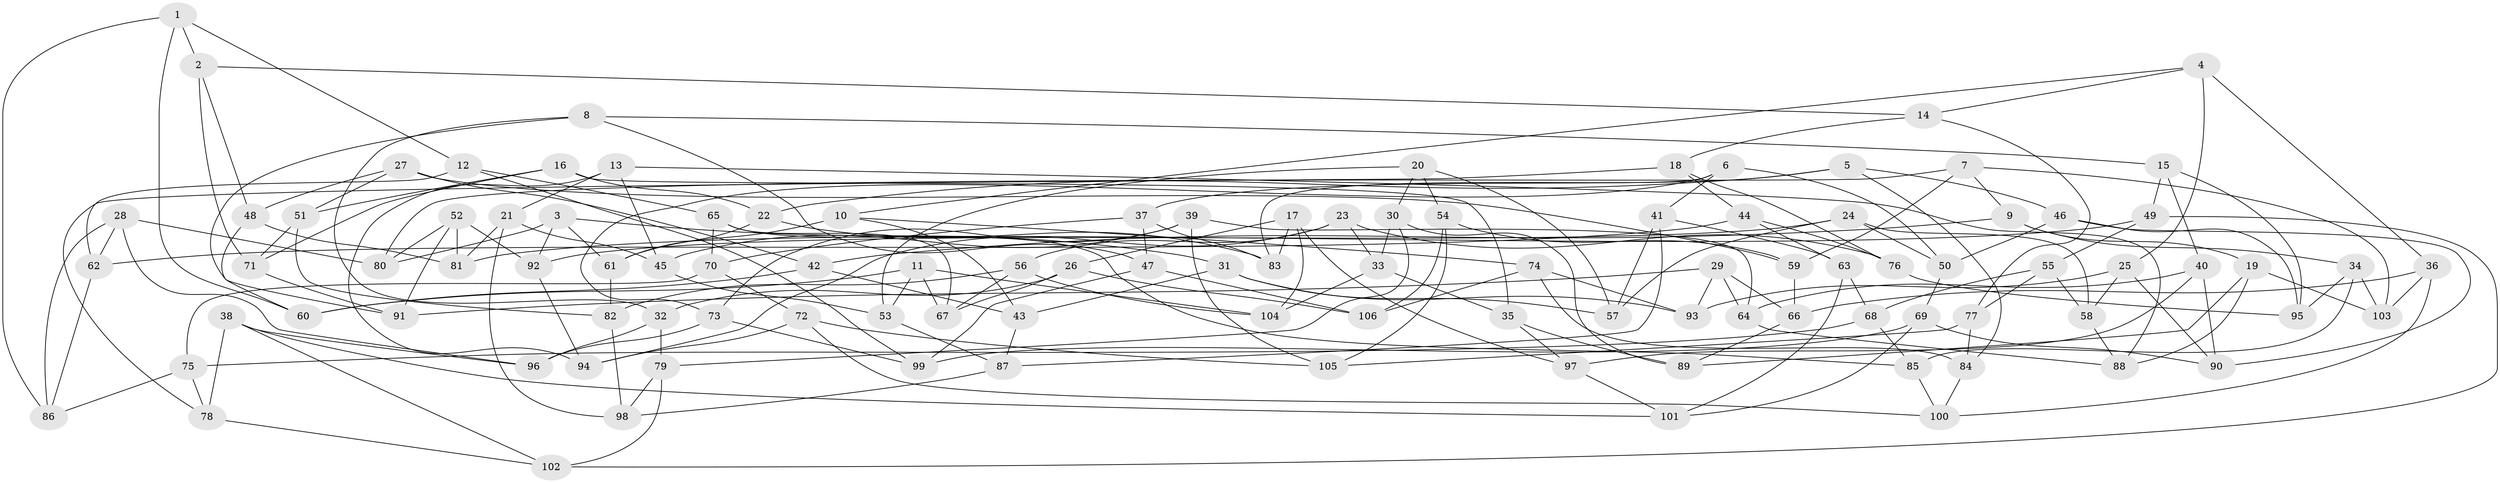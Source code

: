 // coarse degree distribution, {4: 0.328125, 6: 0.578125, 5: 0.078125, 3: 0.015625}
// Generated by graph-tools (version 1.1) at 2025/42/03/06/25 10:42:21]
// undirected, 106 vertices, 212 edges
graph export_dot {
graph [start="1"]
  node [color=gray90,style=filled];
  1;
  2;
  3;
  4;
  5;
  6;
  7;
  8;
  9;
  10;
  11;
  12;
  13;
  14;
  15;
  16;
  17;
  18;
  19;
  20;
  21;
  22;
  23;
  24;
  25;
  26;
  27;
  28;
  29;
  30;
  31;
  32;
  33;
  34;
  35;
  36;
  37;
  38;
  39;
  40;
  41;
  42;
  43;
  44;
  45;
  46;
  47;
  48;
  49;
  50;
  51;
  52;
  53;
  54;
  55;
  56;
  57;
  58;
  59;
  60;
  61;
  62;
  63;
  64;
  65;
  66;
  67;
  68;
  69;
  70;
  71;
  72;
  73;
  74;
  75;
  76;
  77;
  78;
  79;
  80;
  81;
  82;
  83;
  84;
  85;
  86;
  87;
  88;
  89;
  90;
  91;
  92;
  93;
  94;
  95;
  96;
  97;
  98;
  99;
  100;
  101;
  102;
  103;
  104;
  105;
  106;
  1 -- 86;
  1 -- 2;
  1 -- 60;
  1 -- 12;
  2 -- 48;
  2 -- 14;
  2 -- 71;
  3 -- 61;
  3 -- 92;
  3 -- 80;
  3 -- 31;
  4 -- 36;
  4 -- 14;
  4 -- 10;
  4 -- 25;
  5 -- 37;
  5 -- 22;
  5 -- 46;
  5 -- 84;
  6 -- 41;
  6 -- 50;
  6 -- 83;
  6 -- 73;
  7 -- 80;
  7 -- 103;
  7 -- 59;
  7 -- 9;
  8 -- 47;
  8 -- 91;
  8 -- 32;
  8 -- 15;
  9 -- 42;
  9 -- 19;
  9 -- 34;
  10 -- 74;
  10 -- 61;
  10 -- 43;
  11 -- 53;
  11 -- 104;
  11 -- 67;
  11 -- 60;
  12 -- 62;
  12 -- 99;
  12 -- 65;
  13 -- 45;
  13 -- 21;
  13 -- 88;
  13 -- 94;
  14 -- 18;
  14 -- 77;
  15 -- 49;
  15 -- 40;
  15 -- 95;
  16 -- 35;
  16 -- 71;
  16 -- 51;
  16 -- 22;
  17 -- 104;
  17 -- 97;
  17 -- 83;
  17 -- 26;
  18 -- 44;
  18 -- 78;
  18 -- 76;
  19 -- 103;
  19 -- 88;
  19 -- 89;
  20 -- 53;
  20 -- 30;
  20 -- 57;
  20 -- 54;
  21 -- 81;
  21 -- 98;
  21 -- 45;
  22 -- 83;
  22 -- 61;
  23 -- 33;
  23 -- 56;
  23 -- 94;
  23 -- 76;
  24 -- 57;
  24 -- 92;
  24 -- 58;
  24 -- 50;
  25 -- 93;
  25 -- 58;
  25 -- 90;
  26 -- 32;
  26 -- 67;
  26 -- 106;
  27 -- 59;
  27 -- 51;
  27 -- 48;
  27 -- 42;
  28 -- 96;
  28 -- 62;
  28 -- 80;
  28 -- 86;
  29 -- 66;
  29 -- 64;
  29 -- 93;
  29 -- 91;
  30 -- 79;
  30 -- 33;
  30 -- 89;
  31 -- 93;
  31 -- 43;
  31 -- 57;
  32 -- 79;
  32 -- 96;
  33 -- 35;
  33 -- 104;
  34 -- 95;
  34 -- 85;
  34 -- 103;
  35 -- 89;
  35 -- 97;
  36 -- 103;
  36 -- 66;
  36 -- 100;
  37 -- 47;
  37 -- 83;
  37 -- 70;
  38 -- 101;
  38 -- 78;
  38 -- 102;
  38 -- 96;
  39 -- 45;
  39 -- 64;
  39 -- 105;
  39 -- 73;
  40 -- 90;
  40 -- 97;
  40 -- 64;
  41 -- 63;
  41 -- 57;
  41 -- 87;
  42 -- 60;
  42 -- 43;
  43 -- 87;
  44 -- 63;
  44 -- 76;
  44 -- 62;
  45 -- 53;
  46 -- 50;
  46 -- 90;
  46 -- 95;
  47 -- 99;
  47 -- 106;
  48 -- 81;
  48 -- 60;
  49 -- 102;
  49 -- 55;
  49 -- 81;
  50 -- 69;
  51 -- 82;
  51 -- 71;
  52 -- 91;
  52 -- 92;
  52 -- 80;
  52 -- 81;
  53 -- 87;
  54 -- 106;
  54 -- 105;
  54 -- 59;
  55 -- 77;
  55 -- 58;
  55 -- 68;
  56 -- 67;
  56 -- 82;
  56 -- 104;
  58 -- 88;
  59 -- 66;
  61 -- 82;
  62 -- 86;
  63 -- 68;
  63 -- 101;
  64 -- 88;
  65 -- 67;
  65 -- 85;
  65 -- 70;
  66 -- 89;
  68 -- 75;
  68 -- 85;
  69 -- 99;
  69 -- 101;
  69 -- 90;
  70 -- 75;
  70 -- 72;
  71 -- 91;
  72 -- 105;
  72 -- 94;
  72 -- 100;
  73 -- 99;
  73 -- 96;
  74 -- 93;
  74 -- 84;
  74 -- 106;
  75 -- 86;
  75 -- 78;
  76 -- 95;
  77 -- 105;
  77 -- 84;
  78 -- 102;
  79 -- 98;
  79 -- 102;
  82 -- 98;
  84 -- 100;
  85 -- 100;
  87 -- 98;
  92 -- 94;
  97 -- 101;
}
